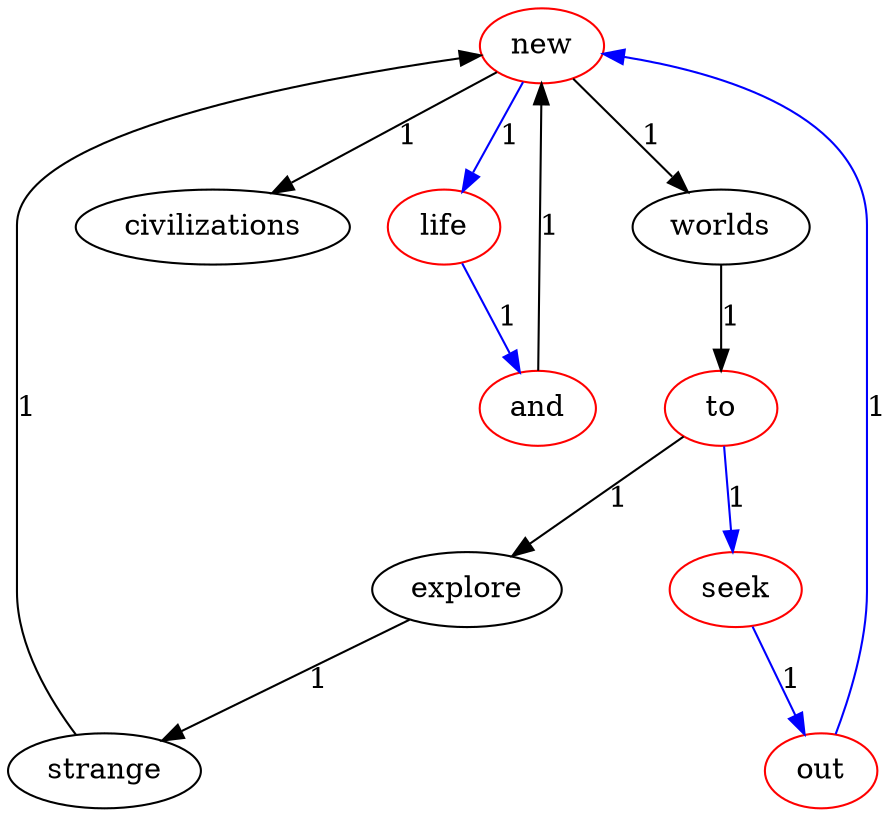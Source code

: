 digraph G{
new [color=red];
worlds;
explore;
and [color=red];
to [color=red];
civilizations;
seek [color=red];
life [color=red];
strange;
out [color=red];
new->worlds[label=1];
new->civilizations[label=1];
new->life[label=1, color=blue];
worlds->to[label=1];
explore->strange[label=1];
and->new[label=1];
to->explore[label=1];
to->seek[label=1, color=blue];
seek->out[label=1, color=blue];
strange->new[label=1];
life->and[label=1, color=blue];
out->new[label=1, color=blue];
}
